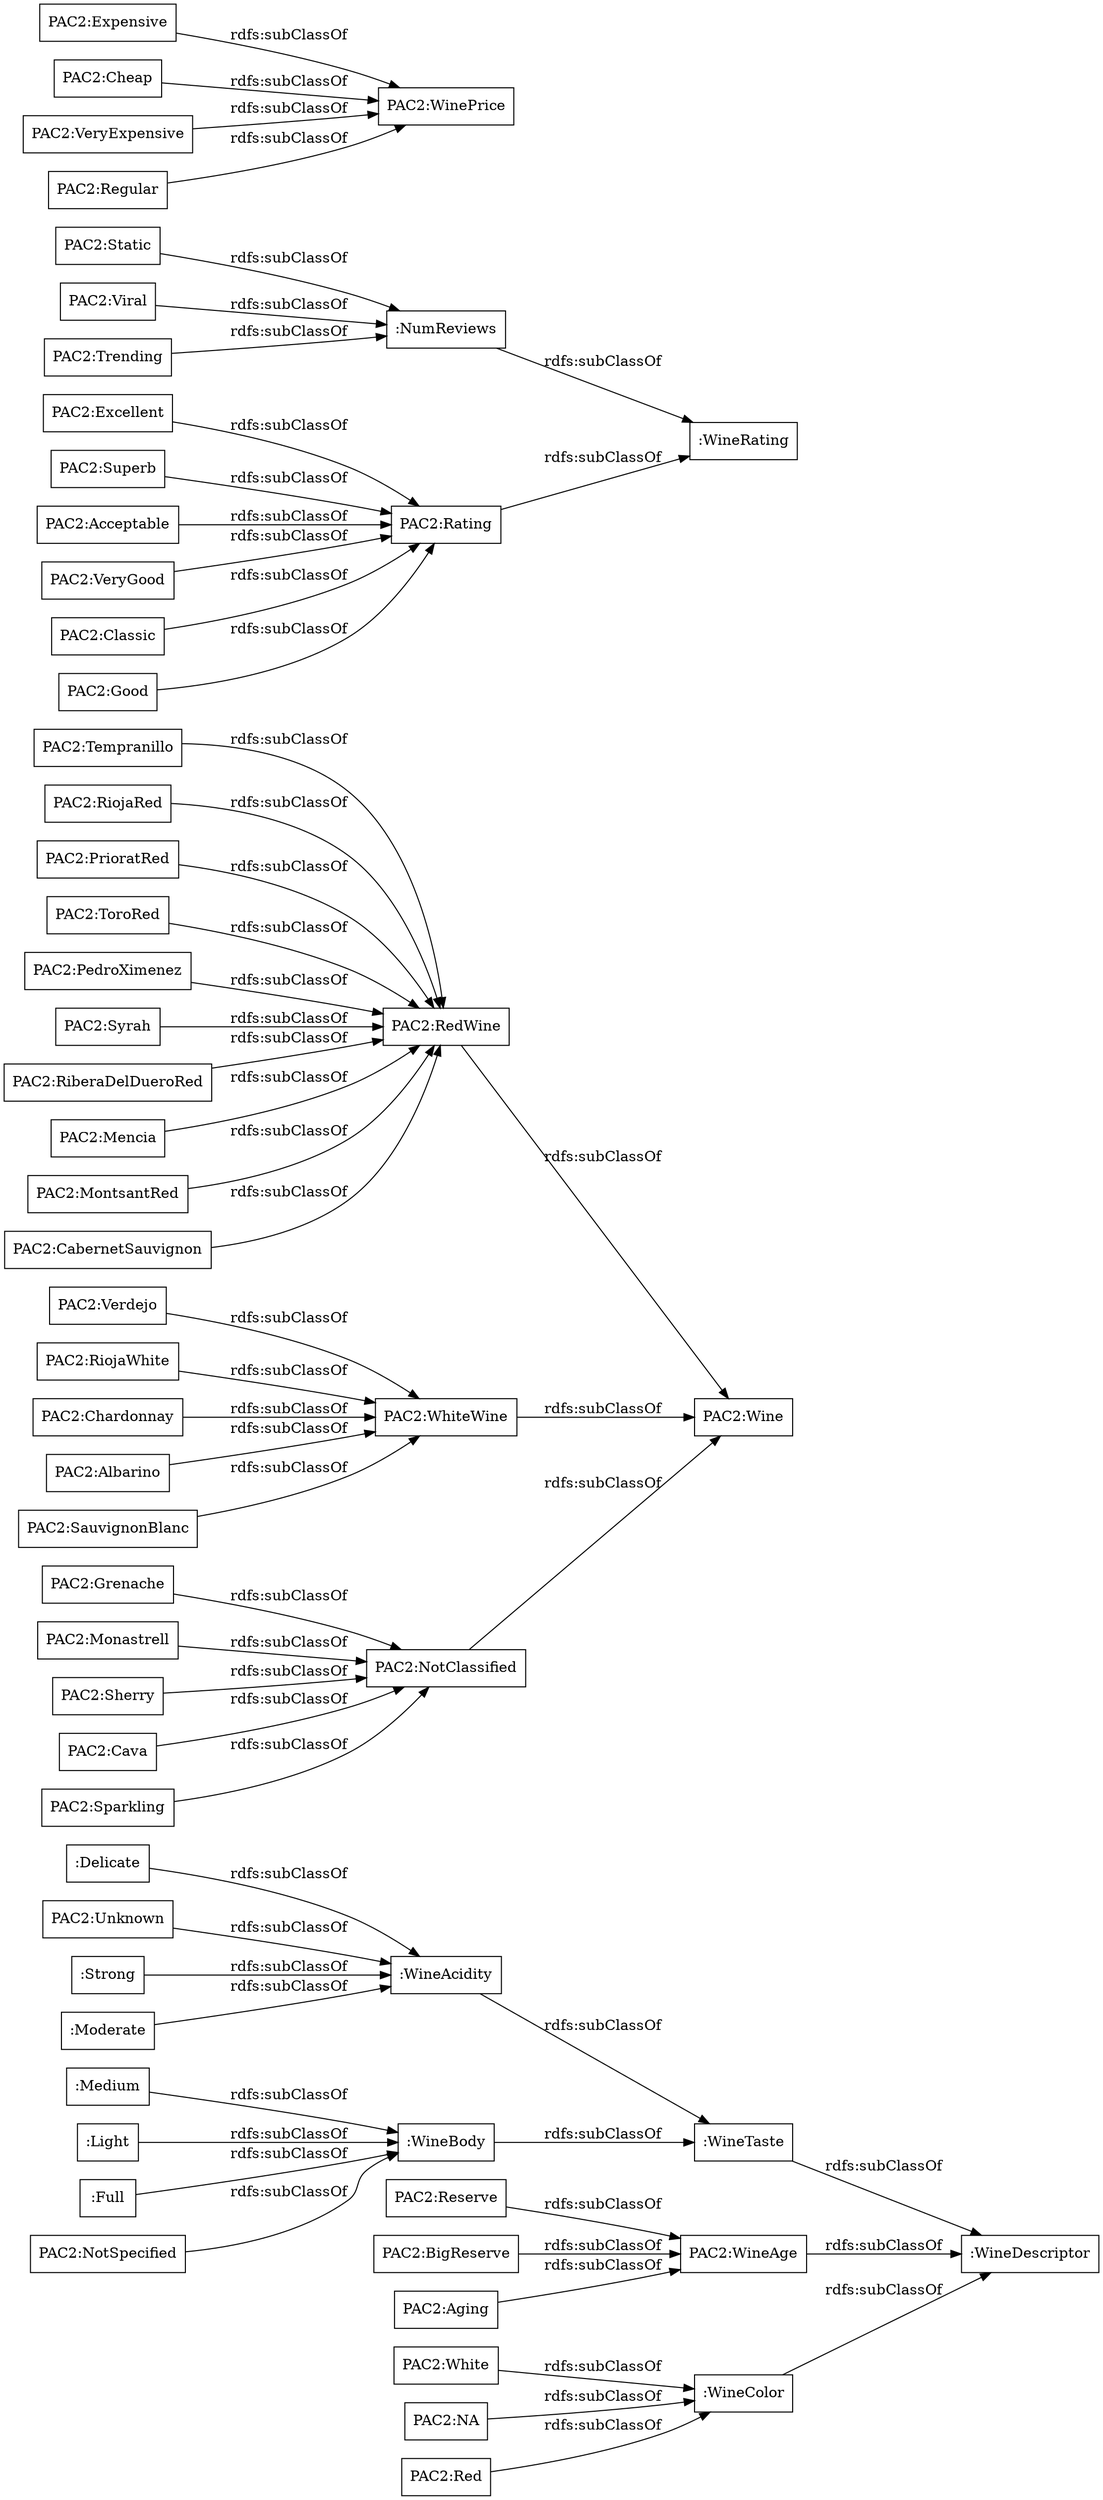 digraph ar2dtool_diagram { 
rankdir=LR;
size="1000"
node [shape = rectangle, color="black"]; "PAC2:White" "PAC2:Wine" "PAC2:Excellent" "PAC2:Static" ":Delicate" "PAC2:Expensive" "PAC2:Aging" "PAC2:Tempranillo" "PAC2:Classic" ":WineDescriptor" "PAC2:RiojaRed" "PAC2:Cheap" "PAC2:Verdejo" "PAC2:Grenache" "PAC2:WinePrice" ":WineTaste" "PAC2:PrioratRed" "PAC2:RiojaWhite" ":WineAcidity" "PAC2:Good" "PAC2:Chardonnay" ":Medium" "PAC2:RedWine" "PAC2:Reserve" "PAC2:VeryExpensive" "PAC2:ToroRed" "PAC2:Albarino" "PAC2:Viral" "PAC2:Rating" "PAC2:Regular" "PAC2:Monastrell" "PAC2:SauvignonBlanc" "PAC2:PedroXimenez" ":Light" "PAC2:WineAge" "PAC2:WhiteWine" ":WineColor" "PAC2:Unknown" "PAC2:BigReserve" ":WineBody" ":Strong" ":WineRating" "PAC2:Superb" "PAC2:Syrah" "PAC2:RiberaDelDueroRed" "PAC2:Red" "PAC2:Trending" ":Moderate" "PAC2:NotClassified" "PAC2:Sherry" ":Full" "PAC2:Cava" "PAC2:Mencia" "PAC2:NotSpecified" "PAC2:Sparkling" ":NumReviews" "PAC2:MontsantRed" "PAC2:CabernetSauvignon" "PAC2:Acceptable" "PAC2:VeryGood" "PAC2:NA" ; /*classes style*/
	"PAC2:Acceptable" -> "PAC2:Rating" [ label = "rdfs:subClassOf" ];
	"PAC2:Verdejo" -> "PAC2:WhiteWine" [ label = "rdfs:subClassOf" ];
	"PAC2:White" -> ":WineColor" [ label = "rdfs:subClassOf" ];
	"PAC2:Good" -> "PAC2:Rating" [ label = "rdfs:subClassOf" ];
	":Full" -> ":WineBody" [ label = "rdfs:subClassOf" ];
	"PAC2:Syrah" -> "PAC2:RedWine" [ label = "rdfs:subClassOf" ];
	"PAC2:Monastrell" -> "PAC2:NotClassified" [ label = "rdfs:subClassOf" ];
	"PAC2:Trending" -> ":NumReviews" [ label = "rdfs:subClassOf" ];
	"PAC2:Sherry" -> "PAC2:NotClassified" [ label = "rdfs:subClassOf" ];
	"PAC2:BigReserve" -> "PAC2:WineAge" [ label = "rdfs:subClassOf" ];
	"PAC2:Regular" -> "PAC2:WinePrice" [ label = "rdfs:subClassOf" ];
	"PAC2:Classic" -> "PAC2:Rating" [ label = "rdfs:subClassOf" ];
	":Medium" -> ":WineBody" [ label = "rdfs:subClassOf" ];
	"PAC2:Reserve" -> "PAC2:WineAge" [ label = "rdfs:subClassOf" ];
	"PAC2:MontsantRed" -> "PAC2:RedWine" [ label = "rdfs:subClassOf" ];
	"PAC2:SauvignonBlanc" -> "PAC2:WhiteWine" [ label = "rdfs:subClassOf" ];
	":WineBody" -> ":WineTaste" [ label = "rdfs:subClassOf" ];
	"PAC2:Unknown" -> ":WineAcidity" [ label = "rdfs:subClassOf" ];
	"PAC2:Aging" -> "PAC2:WineAge" [ label = "rdfs:subClassOf" ];
	"PAC2:RiojaWhite" -> "PAC2:WhiteWine" [ label = "rdfs:subClassOf" ];
	"PAC2:Albarino" -> "PAC2:WhiteWine" [ label = "rdfs:subClassOf" ];
	":Moderate" -> ":WineAcidity" [ label = "rdfs:subClassOf" ];
	"PAC2:Excellent" -> "PAC2:Rating" [ label = "rdfs:subClassOf" ];
	":NumReviews" -> ":WineRating" [ label = "rdfs:subClassOf" ];
	"PAC2:Expensive" -> "PAC2:WinePrice" [ label = "rdfs:subClassOf" ];
	"PAC2:Cava" -> "PAC2:NotClassified" [ label = "rdfs:subClassOf" ];
	"PAC2:Red" -> ":WineColor" [ label = "rdfs:subClassOf" ];
	"PAC2:Grenache" -> "PAC2:NotClassified" [ label = "rdfs:subClassOf" ];
	"PAC2:Static" -> ":NumReviews" [ label = "rdfs:subClassOf" ];
	"PAC2:VeryExpensive" -> "PAC2:WinePrice" [ label = "rdfs:subClassOf" ];
	":Light" -> ":WineBody" [ label = "rdfs:subClassOf" ];
	"PAC2:Superb" -> "PAC2:Rating" [ label = "rdfs:subClassOf" ];
	"PAC2:Chardonnay" -> "PAC2:WhiteWine" [ label = "rdfs:subClassOf" ];
	"PAC2:RedWine" -> "PAC2:Wine" [ label = "rdfs:subClassOf" ];
	":WineAcidity" -> ":WineTaste" [ label = "rdfs:subClassOf" ];
	":Delicate" -> ":WineAcidity" [ label = "rdfs:subClassOf" ];
	"PAC2:Mencia" -> "PAC2:RedWine" [ label = "rdfs:subClassOf" ];
	"PAC2:CabernetSauvignon" -> "PAC2:RedWine" [ label = "rdfs:subClassOf" ];
	":Strong" -> ":WineAcidity" [ label = "rdfs:subClassOf" ];
	":WineColor" -> ":WineDescriptor" [ label = "rdfs:subClassOf" ];
	"PAC2:NotSpecified" -> ":WineBody" [ label = "rdfs:subClassOf" ];
	"PAC2:Sparkling" -> "PAC2:NotClassified" [ label = "rdfs:subClassOf" ];
	"PAC2:VeryGood" -> "PAC2:Rating" [ label = "rdfs:subClassOf" ];
	"PAC2:WhiteWine" -> "PAC2:Wine" [ label = "rdfs:subClassOf" ];
	":WineTaste" -> ":WineDescriptor" [ label = "rdfs:subClassOf" ];
	"PAC2:ToroRed" -> "PAC2:RedWine" [ label = "rdfs:subClassOf" ];
	"PAC2:Cheap" -> "PAC2:WinePrice" [ label = "rdfs:subClassOf" ];
	"PAC2:Tempranillo" -> "PAC2:RedWine" [ label = "rdfs:subClassOf" ];
	"PAC2:RiberaDelDueroRed" -> "PAC2:RedWine" [ label = "rdfs:subClassOf" ];
	"PAC2:Rating" -> ":WineRating" [ label = "rdfs:subClassOf" ];
	"PAC2:PrioratRed" -> "PAC2:RedWine" [ label = "rdfs:subClassOf" ];
	"PAC2:RiojaRed" -> "PAC2:RedWine" [ label = "rdfs:subClassOf" ];
	"PAC2:PedroXimenez" -> "PAC2:RedWine" [ label = "rdfs:subClassOf" ];
	"PAC2:NA" -> ":WineColor" [ label = "rdfs:subClassOf" ];
	"PAC2:WineAge" -> ":WineDescriptor" [ label = "rdfs:subClassOf" ];
	"PAC2:NotClassified" -> "PAC2:Wine" [ label = "rdfs:subClassOf" ];
	"PAC2:Viral" -> ":NumReviews" [ label = "rdfs:subClassOf" ];

}
